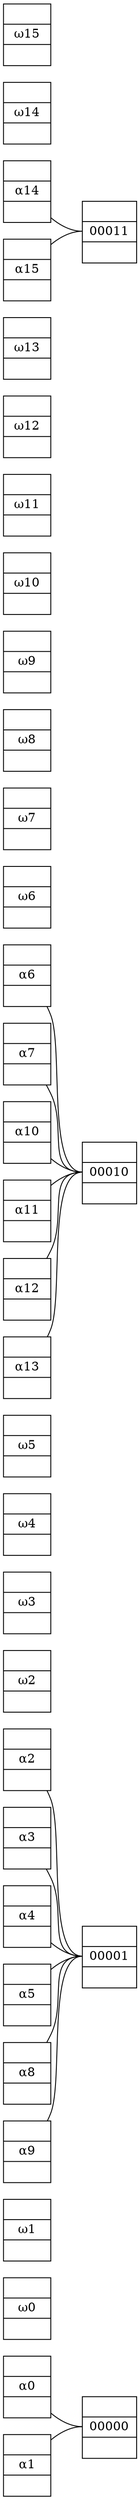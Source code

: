 graph "strict" {
	graph [bb="0,0,144,2798",
		rankdir=LR
	];
	node [height=.1,
		label="\N",
		shape=record
	];
	α0000	 [height=0.97222,
		label="<f0> |<f1> α0|<f2>",
		pos="27,123",
		rects="0,134.5,54,157.5 0,111.5,54,134.5 0,88.5,54,111.5",
		width=0.75];
	00000	 [height=0.97222,
		label="<f0> |<f1> 00000|<f2>",
		pos="117,79",
		rects="90,90.5,144,113.5 90,67.5,144,90.5 90,44.5,144,67.5",
		width=0.75];
	α0000 -- 00000:f1	 [pos="54.002,94.142 64.206,85.849 76.669,79 90,79"];
	ω0000	 [height=0.97222,
		label="<f0> |<f1> ω0|<f2>",
		pos="27,211",
		rects="0,222.5,54,245.5 0,199.5,54,222.5 0,176.5,54,199.5",
		width=0.75];
	α0001	 [height=0.97222,
		label="<f0> |<f1> α1|<f2>",
		pos="27,35",
		rects="0,46.5,54,69.5 0,23.5,54,46.5 0,0.5,54,23.5",
		width=0.75];
	α0001 -- 00000:f1	 [pos="54.002,63.858 64.206,72.151 76.669,79 90,79"];
	ω0001	 [height=0.97222,
		label="<f0> |<f1> ω1|<f2>",
		pos="27,299",
		rects="0,310.5,54,333.5 0,287.5,54,310.5 0,264.5,54,287.5",
		width=0.75];
	α0010	 [height=0.97222,
		label="<f0> |<f1> α2|<f2>",
		pos="27,827",
		rects="0,838.5,54,861.5 0,815.5,54,838.5 0,792.5,54,815.5",
		width=0.75];
	00001	 [height=0.97222,
		label="<f0> |<f1> 00001|<f2>",
		pos="117,607",
		rects="90,618.5,144,641.5 90,595.5,144,618.5 90,572.5,144,595.5",
		width=0.75];
	α0010 -- 00001:f1	 [pos="49.814,792.47 51.363,789.33 52.788,786.15 54,783 68.352,745.75 50.079,607 90,607"];
	ω0010	 [height=0.97222,
		label="<f0> |<f1> ω2|<f2>",
		pos="27,915",
		rects="0,926.5,54,949.5 0,903.5,54,926.5 0,880.5,54,903.5",
		width=0.75];
	α0011	 [height=0.97222,
		label="<f0> |<f1> α3|<f2>",
		pos="27,739",
		rects="0,750.5,54,773.5 0,727.5,54,750.5 0,704.5,54,727.5",
		width=0.75];
	α0011 -- 00001:f1	 [pos="49.188,704.19 50.873,701.11 52.5,698.02 54,695 72.798,657.15 47.743,607 90,607"];
	ω0011	 [height=0.97222,
		label="<f0> |<f1> ω3|<f2>",
		pos="27,1003",
		rects="0,1014.5,54,1037.5 0,991.5,54,1014.5 0,968.5,54,991.5",
		width=0.75];
	α0100	 [height=0.97222,
		label="<f0> |<f1> α4|<f2>",
		pos="27,651",
		rects="0,662.5,54,685.5 0,639.5,54,662.5 0,616.5,54,639.5",
		width=0.75];
	α0100 -- 00001:f1	 [pos="54.002,622.14 64.206,613.85 76.669,607 90,607"];
	ω0100	 [height=0.97222,
		label="<f0> |<f1> ω4|<f2>",
		pos="27,1091",
		rects="0,1102.5,54,1125.5 0,1079.5,54,1102.5 0,1056.5,54,1079.5",
		width=0.75];
	α0101	 [height=0.97222,
		label="<f0> |<f1> α5|<f2>",
		pos="27,563",
		rects="0,574.5,54,597.5 0,551.5,54,574.5 0,528.5,54,551.5",
		width=0.75];
	α0101 -- 00001:f1	 [pos="54.002,591.86 64.206,600.15 76.669,607 90,607"];
	ω0101	 [height=0.97222,
		label="<f0> |<f1> ω5|<f2>",
		pos="27,1179",
		rects="0,1190.5,54,1213.5 0,1167.5,54,1190.5 0,1144.5,54,1167.5",
		width=0.75];
	α0110	 [height=0.97222,
		label="<f0> |<f1> α6|<f2>",
		pos="27,1707",
		rects="0,1718.5,54,1741.5 0,1695.5,54,1718.5 0,1672.5,54,1695.5",
		width=0.75];
	00010	 [height=0.97222,
		label="<f0> |<f1> 00010|<f2>",
		pos="117,1487",
		rects="90,1498.5,144,1521.5 90,1475.5,144,1498.5 90,1452.5,144,1475.5",
		width=0.75];
	α0110 -- 00010:f1	 [pos="49.814,1672.5 51.363,1669.3 52.788,1666.1 54,1663 68.352,1625.7 50.079,1487 90,1487"];
	ω0110	 [height=0.97222,
		label="<f0> |<f1> ω6|<f2>",
		pos="27,1795",
		rects="0,1806.5,54,1829.5 0,1783.5,54,1806.5 0,1760.5,54,1783.5",
		width=0.75];
	α0111	 [height=0.97222,
		label="<f0> |<f1> α7|<f2>",
		pos="27,1619",
		rects="0,1630.5,54,1653.5 0,1607.5,54,1630.5 0,1584.5,54,1607.5",
		width=0.75];
	α0111 -- 00010:f1	 [pos="49.188,1584.2 50.873,1581.1 52.5,1578 54,1575 72.798,1537.2 47.743,1487 90,1487"];
	ω0111	 [height=0.97222,
		label="<f0> |<f1> ω7|<f2>",
		pos="27,1883",
		rects="0,1894.5,54,1917.5 0,1871.5,54,1894.5 0,1848.5,54,1871.5",
		width=0.75];
	α1000	 [height=0.97222,
		label="<f0> |<f1> α8|<f2>",
		pos="27,475",
		rects="0,486.5,54,509.5 0,463.5,54,486.5 0,440.5,54,463.5",
		width=0.75];
	α1000 -- 00001:f1	 [pos="49.188,509.81 50.873,512.89 52.5,515.98 54,519 72.798,556.85 47.743,607 90,607"];
	ω1000	 [height=0.97222,
		label="<f0> |<f1> ω8|<f2>",
		pos="27,1971",
		rects="0,1982.5,54,2005.5 0,1959.5,54,1982.5 0,1936.5,54,1959.5",
		width=0.75];
	α1001	 [height=0.97222,
		label="<f0> |<f1> α9|<f2>",
		pos="27,387",
		rects="0,398.5,54,421.5 0,375.5,54,398.5 0,352.5,54,375.5",
		width=0.75];
	α1001 -- 00001:f1	 [pos="49.814,421.53 51.363,424.67 52.788,427.85 54,431 68.352,468.25 50.079,607 90,607"];
	ω1001	 [height=0.97222,
		label="<f0> |<f1> ω9|<f2>",
		pos="27,2059",
		rects="0,2070.5,54,2093.5 0,2047.5,54,2070.5 0,2024.5,54,2047.5",
		width=0.75];
	α1010	 [height=0.97222,
		label="<f0> |<f1> α10|<f2>",
		pos="27,1531",
		rects="0,1542.5,54,1565.5 0,1519.5,54,1542.5 0,1496.5,54,1519.5",
		width=0.75];
	α1010 -- 00010:f1	 [pos="54.002,1502.1 64.206,1493.8 76.669,1487 90,1487"];
	ω1010	 [height=0.97222,
		label="<f0> |<f1> ω10|<f2>",
		pos="27,2147",
		rects="0,2158.5,54,2181.5 0,2135.5,54,2158.5 0,2112.5,54,2135.5",
		width=0.75];
	α1011	 [height=0.97222,
		label="<f0> |<f1> α11|<f2>",
		pos="27,1443",
		rects="0,1454.5,54,1477.5 0,1431.5,54,1454.5 0,1408.5,54,1431.5",
		width=0.75];
	α1011 -- 00010:f1	 [pos="54.002,1471.9 64.206,1480.2 76.669,1487 90,1487"];
	ω1011	 [height=0.97222,
		label="<f0> |<f1> ω11|<f2>",
		pos="27,2235",
		rects="0,2246.5,54,2269.5 0,2223.5,54,2246.5 0,2200.5,54,2223.5",
		width=0.75];
	α1100	 [height=0.97222,
		label="<f0> |<f1> α12|<f2>",
		pos="27,1355",
		rects="0,1366.5,54,1389.5 0,1343.5,54,1366.5 0,1320.5,54,1343.5",
		width=0.75];
	α1100 -- 00010:f1	 [pos="49.188,1389.8 50.873,1392.9 52.5,1396 54,1399 72.798,1436.8 47.743,1487 90,1487"];
	ω1100	 [height=0.97222,
		label="<f0> |<f1> ω12|<f2>",
		pos="27,2323",
		rects="0,2334.5,54,2357.5 0,2311.5,54,2334.5 0,2288.5,54,2311.5",
		width=0.75];
	α1101	 [height=0.97222,
		label="<f0> |<f1> α13|<f2>",
		pos="27,1267",
		rects="0,1278.5,54,1301.5 0,1255.5,54,1278.5 0,1232.5,54,1255.5",
		width=0.75];
	α1101 -- 00010:f1	 [pos="49.814,1301.5 51.363,1304.7 52.788,1307.9 54,1311 68.352,1348.3 50.079,1487 90,1487"];
	ω1101	 [height=0.97222,
		label="<f0> |<f1> ω13|<f2>",
		pos="27,2411",
		rects="0,2422.5,54,2445.5 0,2399.5,54,2422.5 0,2376.5,54,2399.5",
		width=0.75];
	α1110	 [height=0.97222,
		label="<f0> |<f1> α14|<f2>",
		pos="27,2587",
		rects="0,2598.5,54,2621.5 0,2575.5,54,2598.5 0,2552.5,54,2575.5",
		width=0.75];
	00011	 [height=0.97222,
		label="<f0> |<f1> 00011|<f2>",
		pos="117,2543",
		rects="90,2554.5,144,2577.5 90,2531.5,144,2554.5 90,2508.5,144,2531.5",
		width=0.75];
	α1110 -- 00011:f1	 [pos="54.002,2558.1 64.206,2549.8 76.669,2543 90,2543"];
	ω1110	 [height=0.97222,
		label="<f0> |<f1> ω14|<f2>",
		pos="27,2675",
		rects="0,2686.5,54,2709.5 0,2663.5,54,2686.5 0,2640.5,54,2663.5",
		width=0.75];
	α1111	 [height=0.97222,
		label="<f0> |<f1> α15|<f2>",
		pos="27,2499",
		rects="0,2510.5,54,2533.5 0,2487.5,54,2510.5 0,2464.5,54,2487.5",
		width=0.75];
	α1111 -- 00011:f1	 [pos="54.002,2527.9 64.206,2536.2 76.669,2543 90,2543"];
	ω1111	 [height=0.97222,
		label="<f0> |<f1> ω15|<f2>",
		pos="27,2763",
		rects="0,2774.5,54,2797.5 0,2751.5,54,2774.5 0,2728.5,54,2751.5",
		width=0.75];
}
